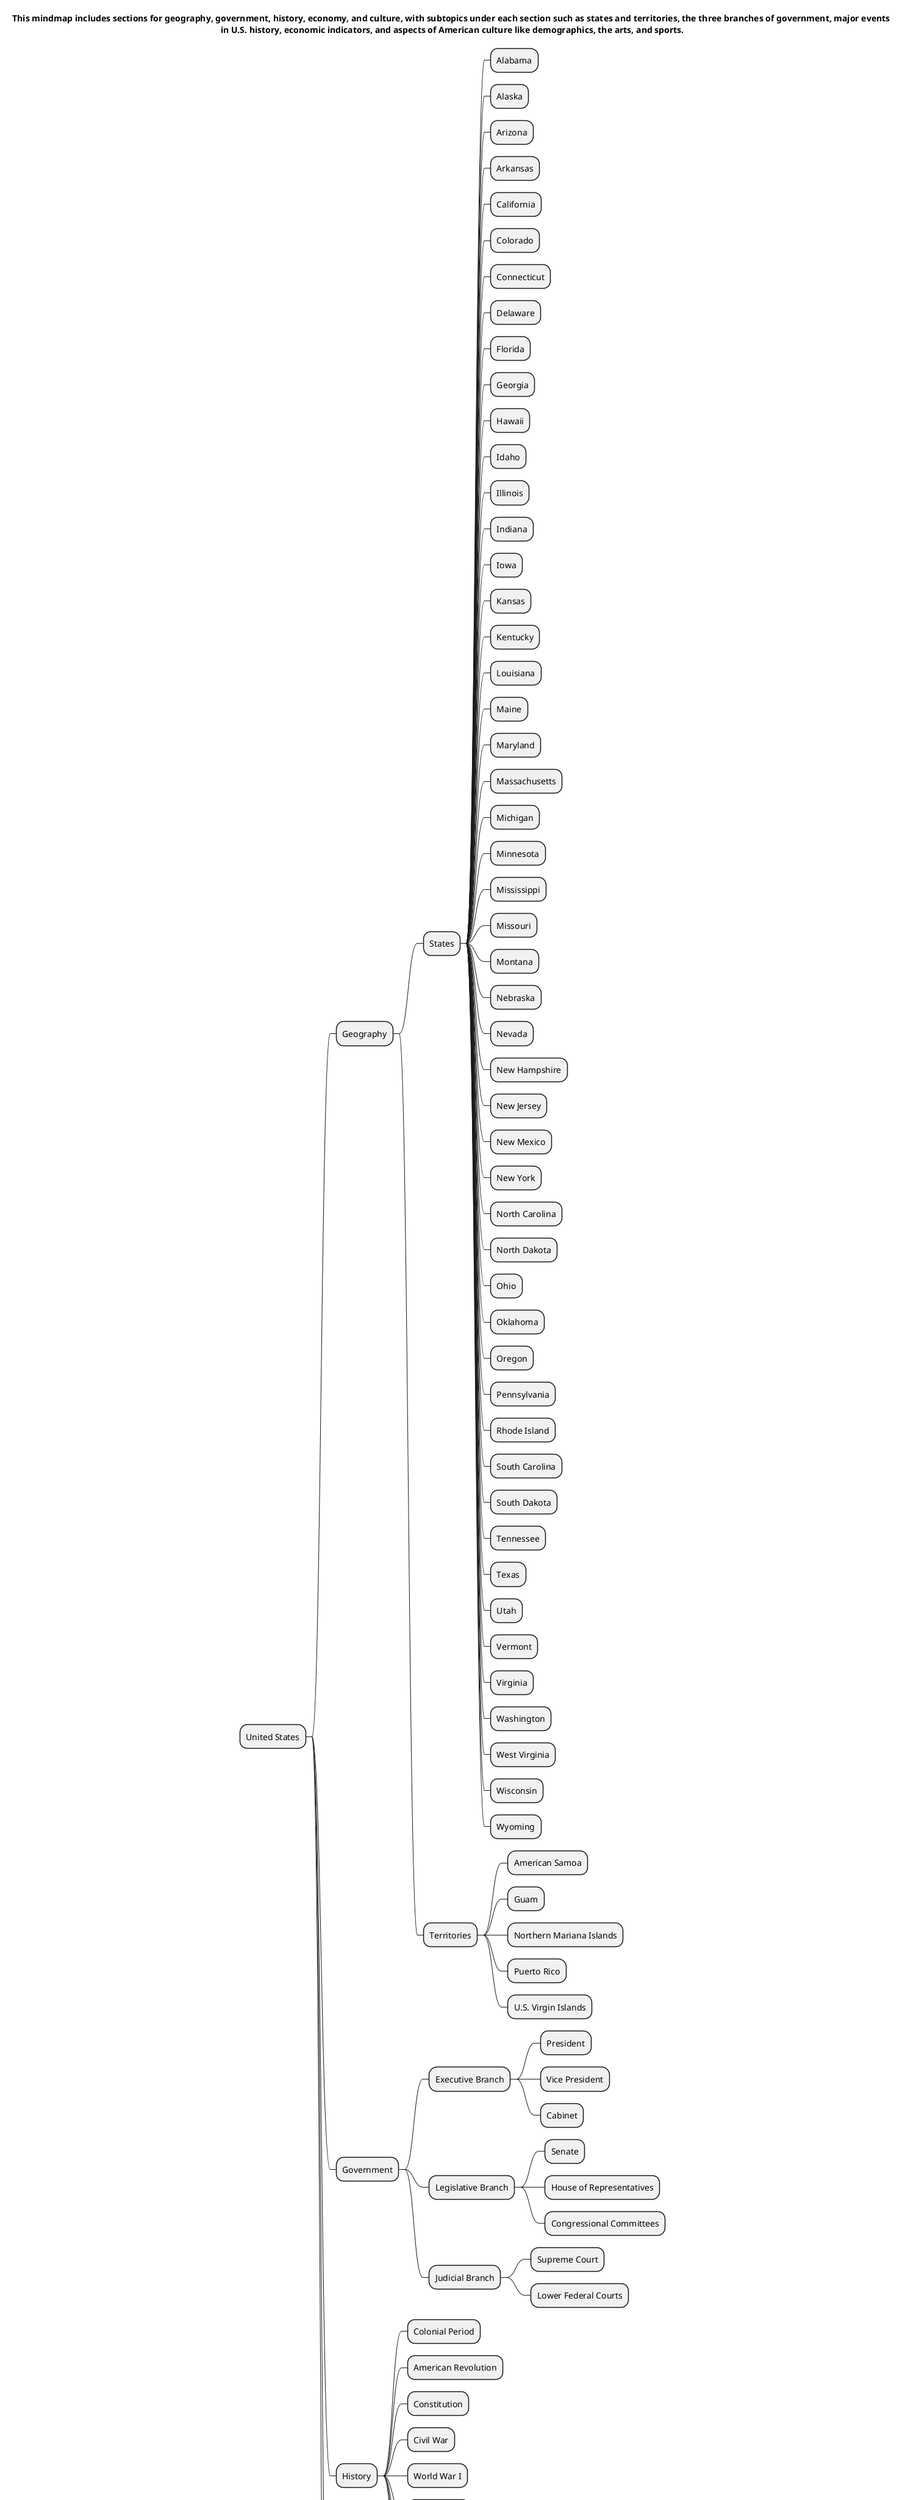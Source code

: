 @startmindmap
title This mindmap includes sections for geography, government, history, economy, and culture, with subtopics under each section such as states and territories, the three branches of government, major events \nin U.S. history, economic indicators, and aspects of American culture like demographics, the arts, and sports.





* United States
** Geography
*** States
**** Alabama
**** Alaska
**** Arizona
**** Arkansas
**** California
**** Colorado
**** Connecticut
**** Delaware
**** Florida
**** Georgia
**** Hawaii
**** Idaho
**** Illinois
**** Indiana
**** Iowa
**** Kansas
**** Kentucky
**** Louisiana
**** Maine
**** Maryland
**** Massachusetts
**** Michigan
**** Minnesota
**** Mississippi
**** Missouri
**** Montana
**** Nebraska
**** Nevada
**** New Hampshire
**** New Jersey
**** New Mexico
**** New York
**** North Carolina
**** North Dakota
**** Ohio
**** Oklahoma
**** Oregon
**** Pennsylvania
**** Rhode Island
**** South Carolina
**** South Dakota
**** Tennessee
**** Texas
**** Utah
**** Vermont
**** Virginia
**** Washington
**** West Virginia
**** Wisconsin
**** Wyoming
*** Territories
**** American Samoa
**** Guam
**** Northern Mariana Islands
**** Puerto Rico
**** U.S. Virgin Islands
** Government
*** Executive Branch
**** President
**** Vice President
**** Cabinet
*** Legislative Branch
**** Senate
**** House of Representatives
**** Congressional Committees
*** Judicial Branch
**** Supreme Court
**** Lower Federal Courts
** History
*** Colonial Period
*** American Revolution
*** Constitution
*** Civil War
*** World War I
*** World War II
*** Cold War
*** Civil Rights Movement
*** Recent History
** Economy
*** GDP
*** Industries
**** Agriculture
**** Manufacturing
**** Services
*** Trade
**** Exports
**** Imports
*** Labor
**** Unemployment
**** Minimum Wage
** Culture
*** Demographics
**** Population
**** Race and Ethnicity
**** Religion
**** Immigration
*** Arts
**** Literature
**** Music
**** Theater
**** Film
*** Sports
**** Baseball
**** Football
**** Basketball
**** Hockey
**** Soccer
*** Holidays and Celebrations
**** Independence Day
**** Thanksgiving
**** Christmas
@endmindmap
